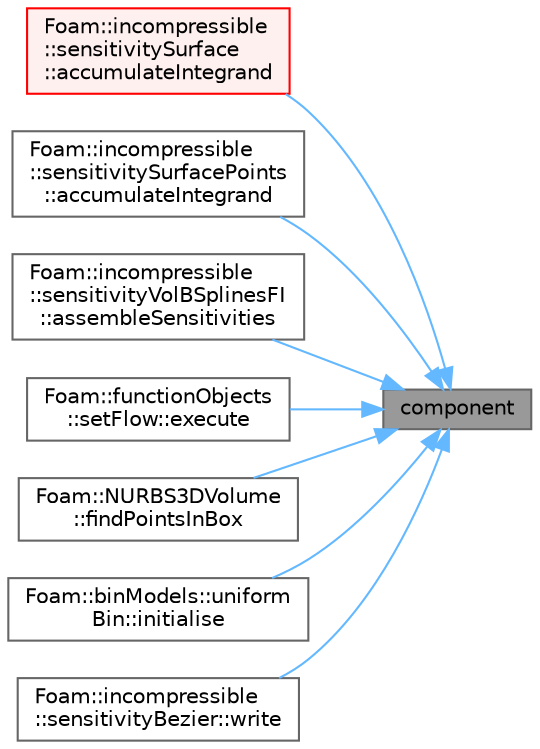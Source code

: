 digraph "component"
{
 // LATEX_PDF_SIZE
  bgcolor="transparent";
  edge [fontname=Helvetica,fontsize=10,labelfontname=Helvetica,labelfontsize=10];
  node [fontname=Helvetica,fontsize=10,shape=box,height=0.2,width=0.4];
  rankdir="RL";
  Node1 [id="Node000001",label="component",height=0.2,width=0.4,color="gray40", fillcolor="grey60", style="filled", fontcolor="black",tooltip=" "];
  Node1 -> Node2 [id="edge1_Node000001_Node000002",dir="back",color="steelblue1",style="solid",tooltip=" "];
  Node2 [id="Node000002",label="Foam::incompressible\l::sensitivitySurface\l::accumulateIntegrand",height=0.2,width=0.4,color="red", fillcolor="#FFF0F0", style="filled",URL="$classFoam_1_1incompressible_1_1sensitivitySurface.html#ac6c476ddd09d00c0dbe152d0e8fa636d",tooltip=" "];
  Node1 -> Node4 [id="edge2_Node000001_Node000004",dir="back",color="steelblue1",style="solid",tooltip=" "];
  Node4 [id="Node000004",label="Foam::incompressible\l::sensitivitySurfacePoints\l::accumulateIntegrand",height=0.2,width=0.4,color="grey40", fillcolor="white", style="filled",URL="$classFoam_1_1incompressible_1_1sensitivitySurfacePoints.html#ac6c476ddd09d00c0dbe152d0e8fa636d",tooltip=" "];
  Node1 -> Node5 [id="edge3_Node000001_Node000005",dir="back",color="steelblue1",style="solid",tooltip=" "];
  Node5 [id="Node000005",label="Foam::incompressible\l::sensitivityVolBSplinesFI\l::assembleSensitivities",height=0.2,width=0.4,color="grey40", fillcolor="white", style="filled",URL="$classFoam_1_1incompressible_1_1sensitivityVolBSplinesFI.html#a4d9bf7ba00f9f69f454e7d7c42b11b4c",tooltip=" "];
  Node1 -> Node6 [id="edge4_Node000001_Node000006",dir="back",color="steelblue1",style="solid",tooltip=" "];
  Node6 [id="Node000006",label="Foam::functionObjects\l::setFlow::execute",height=0.2,width=0.4,color="grey40", fillcolor="white", style="filled",URL="$classFoam_1_1functionObjects_1_1setFlow.html#ae006844a02161d12182ab372ca5c257b",tooltip=" "];
  Node1 -> Node7 [id="edge5_Node000001_Node000007",dir="back",color="steelblue1",style="solid",tooltip=" "];
  Node7 [id="Node000007",label="Foam::NURBS3DVolume\l::findPointsInBox",height=0.2,width=0.4,color="grey40", fillcolor="white", style="filled",URL="$classFoam_1_1NURBS3DVolume.html#a554953b45d7ff7e9cc3d3528b45300c2",tooltip=" "];
  Node1 -> Node8 [id="edge6_Node000001_Node000008",dir="back",color="steelblue1",style="solid",tooltip=" "];
  Node8 [id="Node000008",label="Foam::binModels::uniform\lBin::initialise",height=0.2,width=0.4,color="grey40", fillcolor="white", style="filled",URL="$classFoam_1_1binModels_1_1uniformBin.html#a18abf8b19283101238a77c9e6865b673",tooltip=" "];
  Node1 -> Node9 [id="edge7_Node000001_Node000009",dir="back",color="steelblue1",style="solid",tooltip=" "];
  Node9 [id="Node000009",label="Foam::incompressible\l::sensitivityBezier::write",height=0.2,width=0.4,color="grey40", fillcolor="white", style="filled",URL="$classFoam_1_1incompressible_1_1sensitivityBezier.html#a74aade235ae61d8d8caa27145351dbc0",tooltip=" "];
}

